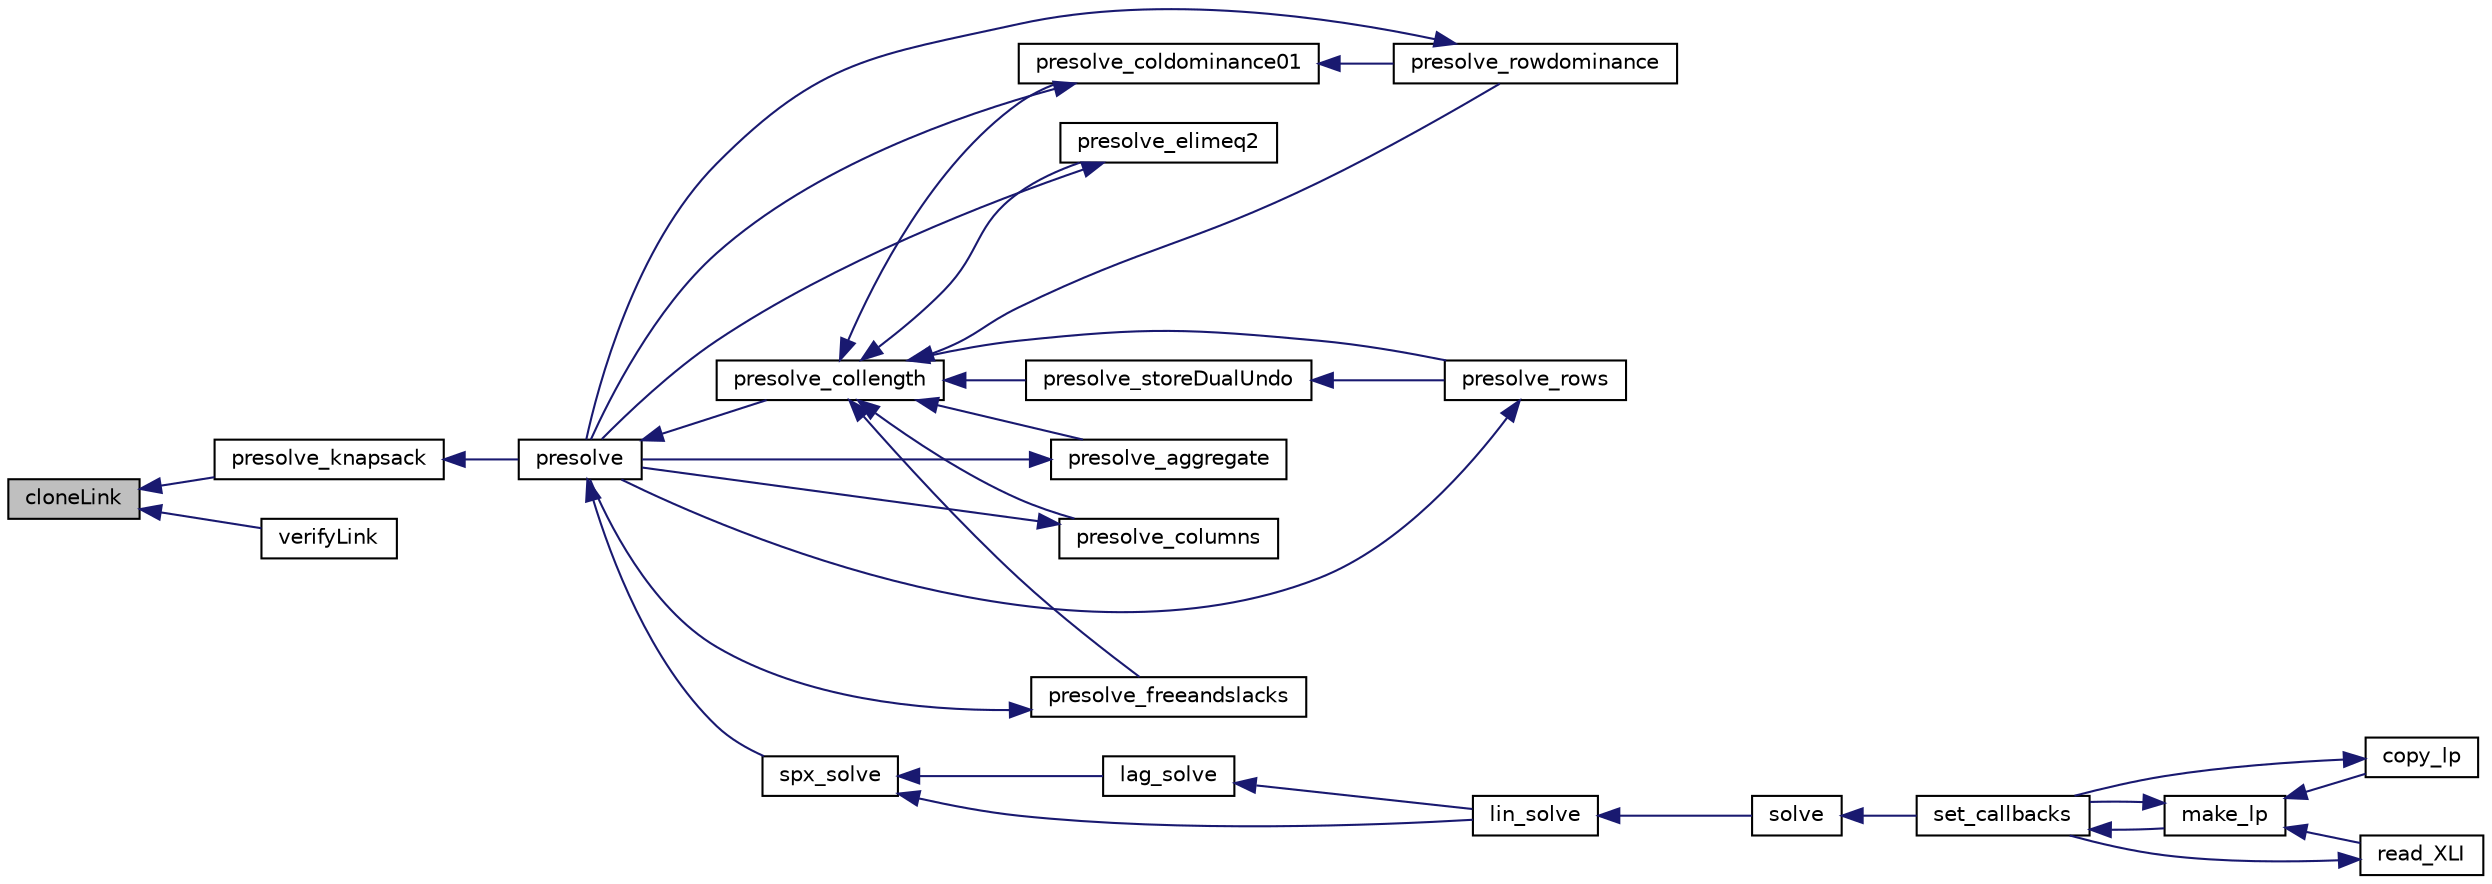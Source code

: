 digraph "cloneLink"
{
  edge [fontname="Helvetica",fontsize="10",labelfontname="Helvetica",labelfontsize="10"];
  node [fontname="Helvetica",fontsize="10",shape=record];
  rankdir="LR";
  Node722 [label="cloneLink",height=0.2,width=0.4,color="black", fillcolor="grey75", style="filled", fontcolor="black"];
  Node722 -> Node723 [dir="back",color="midnightblue",fontsize="10",style="solid",fontname="Helvetica"];
  Node723 [label="presolve_knapsack",height=0.2,width=0.4,color="black", fillcolor="white", style="filled",URL="$d3/da5/lp__presolve_8c.html#a02ce33a1316370ea8b5b72491f7fbc6f"];
  Node723 -> Node724 [dir="back",color="midnightblue",fontsize="10",style="solid",fontname="Helvetica"];
  Node724 [label="presolve",height=0.2,width=0.4,color="black", fillcolor="white", style="filled",URL="$da/dae/lp__presolve_8h.html#a63c9f891fb867de51e44d08313fdd585"];
  Node724 -> Node725 [dir="back",color="midnightblue",fontsize="10",style="solid",fontname="Helvetica"];
  Node725 [label="presolve_collength",height=0.2,width=0.4,color="black", fillcolor="white", style="filled",URL="$da/dae/lp__presolve_8h.html#a58b595e285879c5d2996a0a6247d9389"];
  Node725 -> Node726 [dir="back",color="midnightblue",fontsize="10",style="solid",fontname="Helvetica"];
  Node726 [label="presolve_storeDualUndo",height=0.2,width=0.4,color="black", fillcolor="white", style="filled",URL="$d3/da5/lp__presolve_8c.html#a1aba0570d1275e34fbd173aa558c4c14"];
  Node726 -> Node727 [dir="back",color="midnightblue",fontsize="10",style="solid",fontname="Helvetica"];
  Node727 [label="presolve_rows",height=0.2,width=0.4,color="black", fillcolor="white", style="filled",URL="$d3/da5/lp__presolve_8c.html#a93c32e563cfede02af08bd1a3d46bd6d"];
  Node727 -> Node724 [dir="back",color="midnightblue",fontsize="10",style="solid",fontname="Helvetica"];
  Node725 -> Node728 [dir="back",color="midnightblue",fontsize="10",style="solid",fontname="Helvetica"];
  Node728 [label="presolve_elimeq2",height=0.2,width=0.4,color="black", fillcolor="white", style="filled",URL="$d3/da5/lp__presolve_8c.html#a7844c56aa332fe22274fffac21b497b8"];
  Node728 -> Node724 [dir="back",color="midnightblue",fontsize="10",style="solid",fontname="Helvetica"];
  Node725 -> Node729 [dir="back",color="midnightblue",fontsize="10",style="solid",fontname="Helvetica"];
  Node729 [label="presolve_rowdominance",height=0.2,width=0.4,color="black", fillcolor="white", style="filled",URL="$d3/da5/lp__presolve_8c.html#a7e03acd96990d99539251375f7faff4a"];
  Node729 -> Node724 [dir="back",color="midnightblue",fontsize="10",style="solid",fontname="Helvetica"];
  Node725 -> Node730 [dir="back",color="midnightblue",fontsize="10",style="solid",fontname="Helvetica"];
  Node730 [label="presolve_coldominance01",height=0.2,width=0.4,color="black", fillcolor="white", style="filled",URL="$d3/da5/lp__presolve_8c.html#a38ba8dae4e0bbdd4ab2ab77f7d146596"];
  Node730 -> Node729 [dir="back",color="midnightblue",fontsize="10",style="solid",fontname="Helvetica"];
  Node730 -> Node724 [dir="back",color="midnightblue",fontsize="10",style="solid",fontname="Helvetica"];
  Node725 -> Node731 [dir="back",color="midnightblue",fontsize="10",style="solid",fontname="Helvetica"];
  Node731 [label="presolve_aggregate",height=0.2,width=0.4,color="black", fillcolor="white", style="filled",URL="$d3/da5/lp__presolve_8c.html#accb9e4202e7222ff4aba91e3c15efa73"];
  Node731 -> Node724 [dir="back",color="midnightblue",fontsize="10",style="solid",fontname="Helvetica"];
  Node725 -> Node732 [dir="back",color="midnightblue",fontsize="10",style="solid",fontname="Helvetica"];
  Node732 [label="presolve_columns",height=0.2,width=0.4,color="black", fillcolor="white", style="filled",URL="$d3/da5/lp__presolve_8c.html#ada5e067bb25106a6d8ecd75d23be8600"];
  Node732 -> Node724 [dir="back",color="midnightblue",fontsize="10",style="solid",fontname="Helvetica"];
  Node725 -> Node733 [dir="back",color="midnightblue",fontsize="10",style="solid",fontname="Helvetica"];
  Node733 [label="presolve_freeandslacks",height=0.2,width=0.4,color="black", fillcolor="white", style="filled",URL="$d3/da5/lp__presolve_8c.html#a62d34320b14c8946670a7fc73a04828a"];
  Node733 -> Node724 [dir="back",color="midnightblue",fontsize="10",style="solid",fontname="Helvetica"];
  Node725 -> Node727 [dir="back",color="midnightblue",fontsize="10",style="solid",fontname="Helvetica"];
  Node724 -> Node734 [dir="back",color="midnightblue",fontsize="10",style="solid",fontname="Helvetica"];
  Node734 [label="spx_solve",height=0.2,width=0.4,color="black", fillcolor="white", style="filled",URL="$d1/d0a/lp__simplex_8h.html#a3effc8b68c1fb21095e7324d83d0dbf7"];
  Node734 -> Node735 [dir="back",color="midnightblue",fontsize="10",style="solid",fontname="Helvetica"];
  Node735 [label="lag_solve",height=0.2,width=0.4,color="black", fillcolor="white", style="filled",URL="$d1/d0a/lp__simplex_8h.html#a320e9e82c06466267a7cb7844c7767b8"];
  Node735 -> Node736 [dir="back",color="midnightblue",fontsize="10",style="solid",fontname="Helvetica"];
  Node736 [label="lin_solve",height=0.2,width=0.4,color="black", fillcolor="white", style="filled",URL="$d1/d0a/lp__simplex_8h.html#a794b0beb471eb7ece9a694717b65b947"];
  Node736 -> Node737 [dir="back",color="midnightblue",fontsize="10",style="solid",fontname="Helvetica"];
  Node737 [label="solve",height=0.2,width=0.4,color="black", fillcolor="white", style="filled",URL="$df/df7/lp__lib_8h.html#a0f4da3a192397e77e6fe92704d4fad3f"];
  Node737 -> Node738 [dir="back",color="midnightblue",fontsize="10",style="solid",fontname="Helvetica"];
  Node738 [label="set_callbacks",height=0.2,width=0.4,color="black", fillcolor="white", style="filled",URL="$df/df7/lp__lib_8h.html#a929e8acb9704f61e16927c915c15cd07"];
  Node738 -> Node739 [dir="back",color="midnightblue",fontsize="10",style="solid",fontname="Helvetica"];
  Node739 [label="make_lp",height=0.2,width=0.4,color="black", fillcolor="white", style="filled",URL="$df/df7/lp__lib_8h.html#a68a0333d84dd944f67e2a0ec72e346a9"];
  Node739 -> Node740 [dir="back",color="midnightblue",fontsize="10",style="solid",fontname="Helvetica"];
  Node740 [label="copy_lp",height=0.2,width=0.4,color="black", fillcolor="white", style="filled",URL="$df/df7/lp__lib_8h.html#aca83ecdbc200b414db491306f3070ae9"];
  Node740 -> Node738 [dir="back",color="midnightblue",fontsize="10",style="solid",fontname="Helvetica"];
  Node739 -> Node738 [dir="back",color="midnightblue",fontsize="10",style="solid",fontname="Helvetica"];
  Node739 -> Node741 [dir="back",color="midnightblue",fontsize="10",style="solid",fontname="Helvetica"];
  Node741 [label="read_XLI",height=0.2,width=0.4,color="black", fillcolor="white", style="filled",URL="$df/df7/lp__lib_8h.html#a351dd803960ab0dae2b39f2c65d3a58d"];
  Node741 -> Node738 [dir="back",color="midnightblue",fontsize="10",style="solid",fontname="Helvetica"];
  Node734 -> Node736 [dir="back",color="midnightblue",fontsize="10",style="solid",fontname="Helvetica"];
  Node722 -> Node742 [dir="back",color="midnightblue",fontsize="10",style="solid",fontname="Helvetica"];
  Node742 [label="verifyLink",height=0.2,width=0.4,color="black", fillcolor="white", style="filled",URL="$d0/da2/lp__utils_8h.html#aa79c8e4642e99690361beddd8203ea93"];
}

